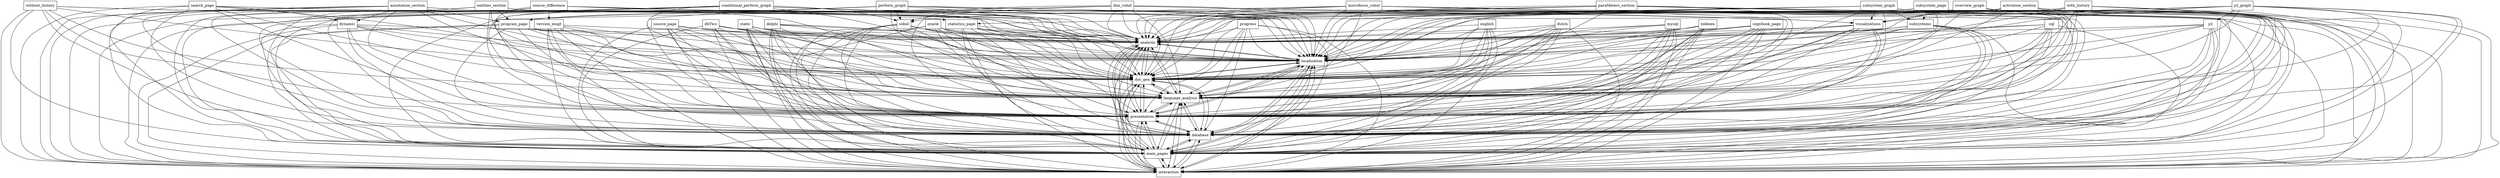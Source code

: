 digraph{
graph [rankdir=TB];
node [shape=box];
edge [arrowhead=normal];
0[label="progress",]
1[label="dynamic",]
2[label="without_history",]
3[label="subsystems",]
4[label="statistics_page",]
5[label="program_page",]
6[label="version_mngt",]
7[label="entities_section",]
8[label="copybook_page",]
9[label="perform_graph",]
10[label="analysis",]
11[label="oracle",]
12[label="source_difference",]
13[label="annotation_section",]
14[label="search_page",]
15[label="dutch",]
16[label="jcl",]
17[label="dbTwo",]
18[label="visualizations",]
19[label="cobol",]
20[label="conditional_perform_graph",]
21[label="static",]
22[label="localization",]
23[label="overview_graph",]
24[label="delphi",]
25[label="source_page",]
26[label="indexes",]
27[label="interaction",]
28[label="main_pages",]
29[label="database",]
30[label="activation_section",]
31[label="with_history",]
32[label="jcl_graph",]
33[label="sql",]
34[label="presentation",]
35[label="ibm_cobol",]
36[label="microfocus_cobol",]
37[label="paraMeters_section",]
38[label="language_analysis",]
39[label="subsystem_graph",]
40[label="doc_gen",]
41[label="english",]
42[label="subsystem_page",]
43[label="mysql",]
0->10[label="",]
0->22[label="",]
0->27[label="",]
0->28[label="",]
0->29[label="",]
0->34[label="",]
0->38[label="",]
0->40[label="",]
1->10[label="",]
1->22[label="",]
1->27[label="",]
1->28[label="",]
1->29[label="",]
1->34[label="",]
1->38[label="",]
1->40[label="",]
2->4[label="",]
2->10[label="",]
2->22[label="",]
2->27[label="",]
2->28[label="",]
2->29[label="",]
2->34[label="",]
2->38[label="",]
2->40[label="",]
3->10[label="",]
3->22[label="",]
3->27[label="",]
3->28[label="",]
3->29[label="",]
3->34[label="",]
3->38[label="",]
3->40[label="",]
4->10[label="",]
4->22[label="",]
4->27[label="",]
4->28[label="",]
4->29[label="",]
4->34[label="",]
4->38[label="",]
4->40[label="",]
5->10[label="",]
5->22[label="",]
5->27[label="",]
5->28[label="",]
5->29[label="",]
5->34[label="",]
5->38[label="",]
5->40[label="",]
6->10[label="",]
6->22[label="",]
6->27[label="",]
6->28[label="",]
6->29[label="",]
6->34[label="",]
6->38[label="",]
6->40[label="",]
7->5[label="",]
7->10[label="",]
7->22[label="",]
7->27[label="",]
7->28[label="",]
7->29[label="",]
7->34[label="",]
7->38[label="",]
7->40[label="",]
8->10[label="",]
8->22[label="",]
8->27[label="",]
8->28[label="",]
8->29[label="",]
8->34[label="",]
8->38[label="",]
8->40[label="",]
9->10[label="",]
9->18[label="",]
9->19[label="",]
9->22[label="",]
9->27[label="",]
9->28[label="",]
9->29[label="",]
9->34[label="",]
9->38[label="",]
9->40[label="",]
10->22[label="",]
10->27[label="",]
10->28[label="",]
10->29[label="",]
10->34[label="",]
10->38[label="",]
10->40[label="",]
11->10[label="",]
11->22[label="",]
11->27[label="",]
11->28[label="",]
11->29[label="",]
11->34[label="",]
11->38[label="",]
11->40[label="",]
12->6[label="",]
12->10[label="",]
12->22[label="",]
12->27[label="",]
12->28[label="",]
12->29[label="",]
12->34[label="",]
12->38[label="",]
12->40[label="",]
13->1[label="",]
13->5[label="",]
13->10[label="",]
13->22[label="",]
13->27[label="",]
13->28[label="",]
13->29[label="",]
13->34[label="",]
13->38[label="",]
13->40[label="",]
14->1[label="",]
14->10[label="",]
14->22[label="",]
14->27[label="",]
14->28[label="",]
14->29[label="",]
14->34[label="",]
14->38[label="",]
14->40[label="",]
15->10[label="",]
15->22[label="",]
15->27[label="",]
15->28[label="",]
15->29[label="",]
15->34[label="",]
15->38[label="",]
15->40[label="",]
16->10[label="",]
16->22[label="",]
16->27[label="",]
16->28[label="",]
16->29[label="",]
16->34[label="",]
16->38[label="",]
16->40[label="",]
17->10[label="",]
17->22[label="",]
17->27[label="",]
17->28[label="",]
17->29[label="",]
17->34[label="",]
17->38[label="",]
17->40[label="",]
18->10[label="",]
18->22[label="",]
18->27[label="",]
18->28[label="",]
18->29[label="",]
18->34[label="",]
18->38[label="",]
18->40[label="",]
19->10[label="",]
19->22[label="",]
19->27[label="",]
19->28[label="",]
19->29[label="",]
19->34[label="",]
19->38[label="",]
19->40[label="",]
20->10[label="",]
20->18[label="",]
20->19[label="",]
20->22[label="",]
20->27[label="",]
20->28[label="",]
20->29[label="",]
20->34[label="",]
20->38[label="",]
20->40[label="",]
21->10[label="",]
21->22[label="",]
21->27[label="",]
21->28[label="",]
21->29[label="",]
21->34[label="",]
21->38[label="",]
21->40[label="",]
22->10[label="",]
22->27[label="",]
22->28[label="",]
22->29[label="",]
22->34[label="",]
22->38[label="",]
22->40[label="",]
23->10[label="",]
23->18[label="",]
23->22[label="",]
23->27[label="",]
23->28[label="",]
23->29[label="",]
23->34[label="",]
23->38[label="",]
23->40[label="",]
24->10[label="",]
24->22[label="",]
24->27[label="",]
24->28[label="",]
24->29[label="",]
24->34[label="",]
24->38[label="",]
24->40[label="",]
25->10[label="",]
25->22[label="",]
25->27[label="",]
25->28[label="",]
25->29[label="",]
25->34[label="",]
25->38[label="",]
25->40[label="",]
26->10[label="",]
26->22[label="",]
26->27[label="",]
26->28[label="",]
26->29[label="",]
26->34[label="",]
26->38[label="",]
26->40[label="",]
27->10[label="",]
27->22[label="",]
27->28[label="",]
27->29[label="",]
27->34[label="",]
27->38[label="",]
27->40[label="",]
28->10[label="",]
28->22[label="",]
28->27[label="",]
28->29[label="",]
28->34[label="",]
28->38[label="",]
28->40[label="",]
29->10[label="",]
29->22[label="",]
29->27[label="",]
29->28[label="",]
29->34[label="",]
29->38[label="",]
29->40[label="",]
30->5[label="",]
30->10[label="",]
30->22[label="",]
30->27[label="",]
30->28[label="",]
30->29[label="",]
30->34[label="",]
30->38[label="",]
30->40[label="",]
31->4[label="",]
31->10[label="",]
31->22[label="",]
31->27[label="",]
31->28[label="",]
31->29[label="",]
31->34[label="",]
31->38[label="",]
31->40[label="",]
32->10[label="",]
32->16[label="",]
32->18[label="",]
32->22[label="",]
32->27[label="",]
32->28[label="",]
32->29[label="",]
32->34[label="",]
32->38[label="",]
32->40[label="",]
33->10[label="",]
33->22[label="",]
33->27[label="",]
33->28[label="",]
33->29[label="",]
33->34[label="",]
33->38[label="",]
33->40[label="",]
34->10[label="",]
34->22[label="",]
34->27[label="",]
34->28[label="",]
34->29[label="",]
34->38[label="",]
34->40[label="",]
35->10[label="",]
35->19[label="",]
35->22[label="",]
35->27[label="",]
35->28[label="",]
35->29[label="",]
35->34[label="",]
35->38[label="",]
35->40[label="",]
36->10[label="",]
36->19[label="",]
36->22[label="",]
36->27[label="",]
36->28[label="",]
36->29[label="",]
36->34[label="",]
36->38[label="",]
36->40[label="",]
37->5[label="",]
37->10[label="",]
37->22[label="",]
37->27[label="",]
37->28[label="",]
37->29[label="",]
37->34[label="",]
37->38[label="",]
37->40[label="",]
38->10[label="",]
38->22[label="",]
38->27[label="",]
38->28[label="",]
38->29[label="",]
38->34[label="",]
38->40[label="",]
39->3[label="",]
39->10[label="",]
39->18[label="",]
39->22[label="",]
39->27[label="",]
39->28[label="",]
39->29[label="",]
39->34[label="",]
39->38[label="",]
39->40[label="",]
40->10[label="",]
40->22[label="",]
40->27[label="",]
40->28[label="",]
40->29[label="",]
40->34[label="",]
40->38[label="",]
41->10[label="",]
41->22[label="",]
41->27[label="",]
41->28[label="",]
41->29[label="",]
41->34[label="",]
41->38[label="",]
41->40[label="",]
42->3[label="",]
42->10[label="",]
42->22[label="",]
42->27[label="",]
42->28[label="",]
42->29[label="",]
42->34[label="",]
42->38[label="",]
42->40[label="",]
43->10[label="",]
43->22[label="",]
43->27[label="",]
43->28[label="",]
43->29[label="",]
43->34[label="",]
43->38[label="",]
43->40[label="",]
}
